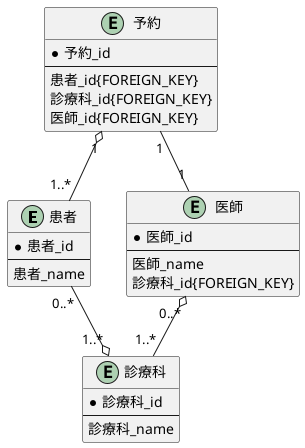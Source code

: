 @startuml hospital_management
!define fk FOREIGN_KEY
entity "患者"{
  *患者_id
  --
  患者_name
}
' entity "担当医師"{
'   *患者
'   *診療科
'   --
'   担当医師
' }
entity "予約"{
  *予約_id
  --
  患者_id{fk}
  診療科_id{fk}
  医師_id{fk}
}
entity "医師"{
  *医師_id
  --
  医師_name
  診療科_id{fk}
}
entity "診療科"{
  *診療科_id
  --
  診療科_name
}
医師 "0..*" o-- "1..*" 診療科
患者 "0..*" --o "1..*" 診療科
予約 "1" o-- "1..*" 患者
予約 "1" -- "1" 医師
@enduml
